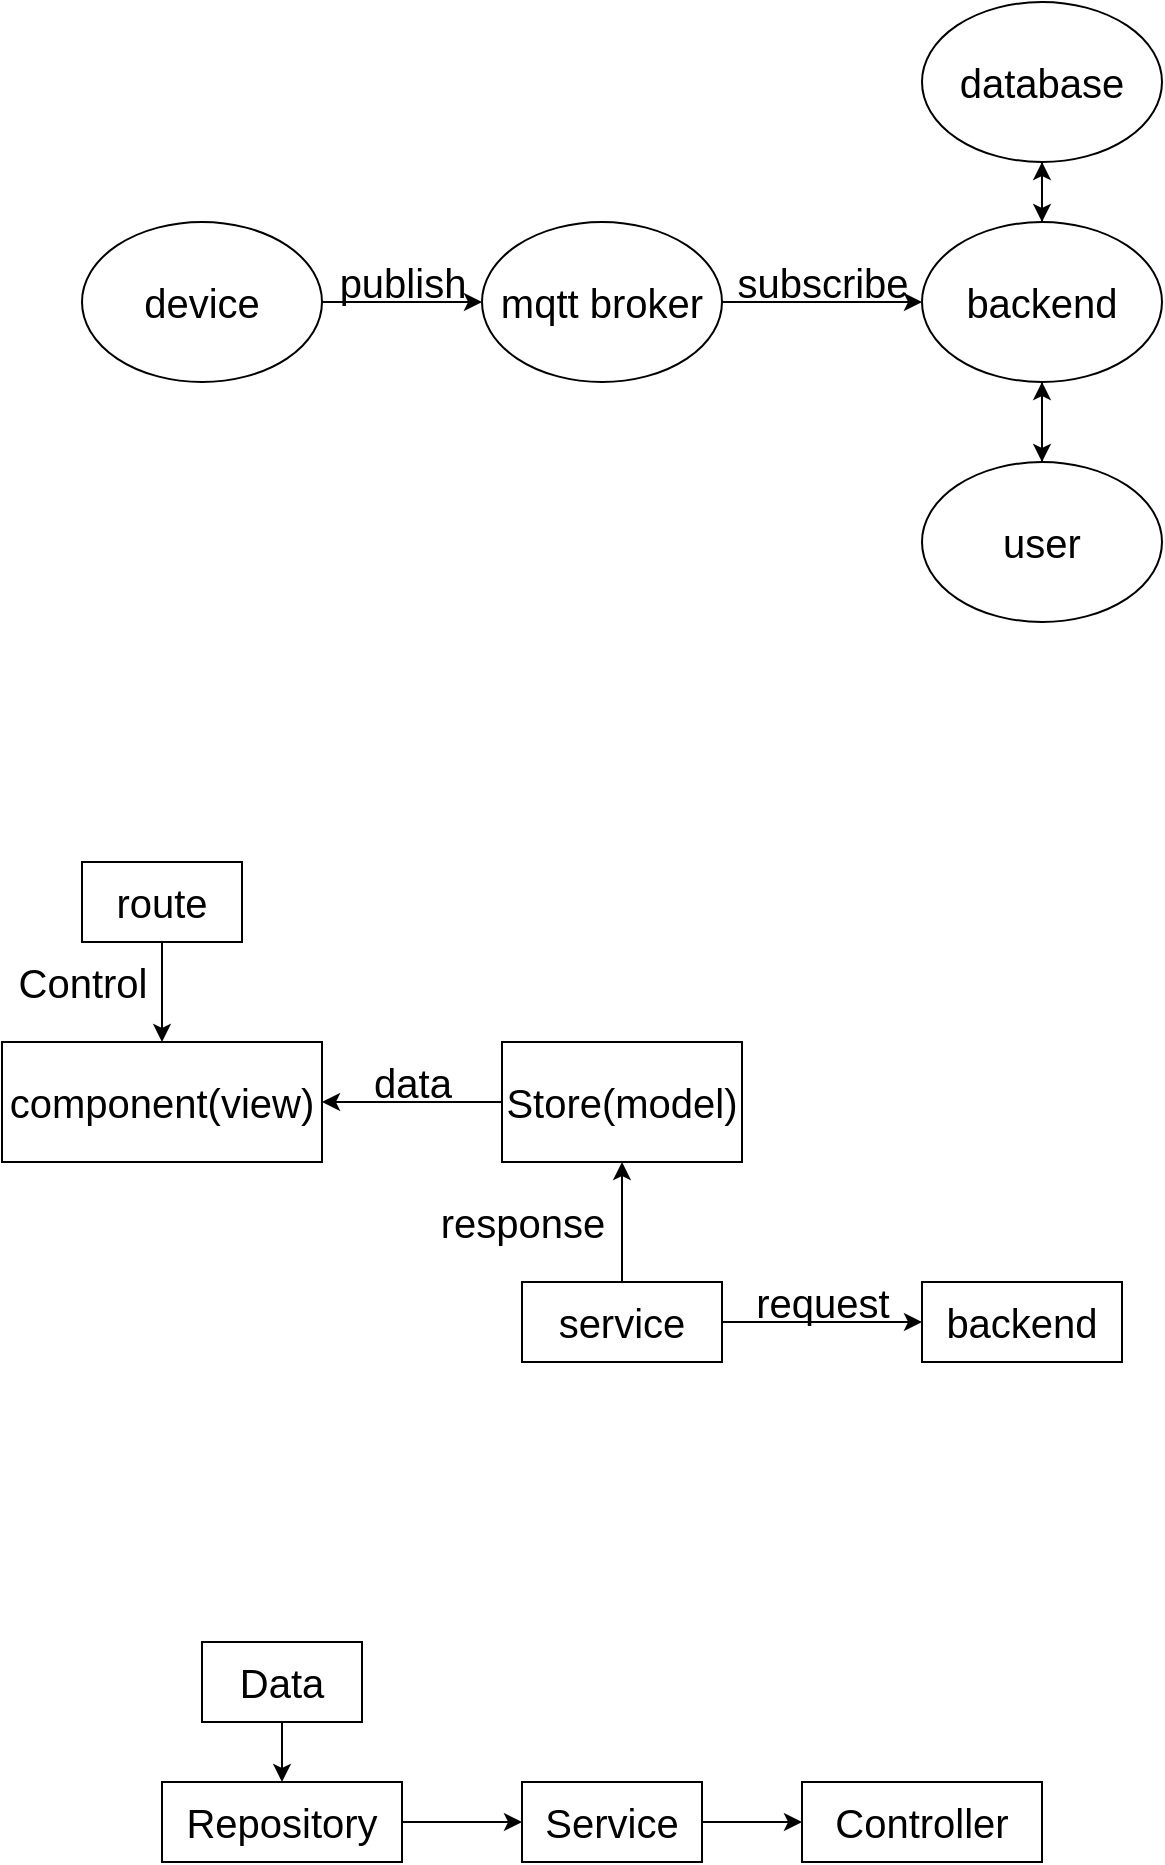 <mxfile version="14.8.2" type="github">
  <diagram id="K4VIIJeytSxVqLhFAxv3" name="Page-1">
    <mxGraphModel dx="976" dy="619" grid="1" gridSize="10" guides="1" tooltips="1" connect="1" arrows="1" fold="1" page="1" pageScale="1" pageWidth="1169" pageHeight="1654" math="0" shadow="0">
      <root>
        <mxCell id="0" />
        <mxCell id="1" parent="0" />
        <mxCell id="c6wT9ejOph4X5jdDkDQS-6" style="edgeStyle=orthogonalEdgeStyle;rounded=0;orthogonalLoop=1;jettySize=auto;html=1;entryX=0;entryY=0.5;entryDx=0;entryDy=0;" edge="1" parent="1" source="c6wT9ejOph4X5jdDkDQS-1" target="c6wT9ejOph4X5jdDkDQS-3">
          <mxGeometry relative="1" as="geometry" />
        </mxCell>
        <mxCell id="c6wT9ejOph4X5jdDkDQS-1" value="&lt;font style=&quot;font-size: 20px&quot;&gt;mqtt broker&lt;/font&gt;" style="ellipse;whiteSpace=wrap;html=1;" vertex="1" parent="1">
          <mxGeometry x="380" y="180" width="120" height="80" as="geometry" />
        </mxCell>
        <mxCell id="c6wT9ejOph4X5jdDkDQS-5" style="edgeStyle=orthogonalEdgeStyle;rounded=0;orthogonalLoop=1;jettySize=auto;html=1;exitX=1;exitY=0.5;exitDx=0;exitDy=0;entryX=0;entryY=0.5;entryDx=0;entryDy=0;" edge="1" parent="1" source="c6wT9ejOph4X5jdDkDQS-2" target="c6wT9ejOph4X5jdDkDQS-1">
          <mxGeometry relative="1" as="geometry" />
        </mxCell>
        <mxCell id="c6wT9ejOph4X5jdDkDQS-2" value="&lt;font style=&quot;font-size: 20px&quot;&gt;device&lt;/font&gt;" style="ellipse;whiteSpace=wrap;html=1;" vertex="1" parent="1">
          <mxGeometry x="180" y="180" width="120" height="80" as="geometry" />
        </mxCell>
        <mxCell id="c6wT9ejOph4X5jdDkDQS-7" value="" style="edgeStyle=orthogonalEdgeStyle;rounded=0;orthogonalLoop=1;jettySize=auto;html=1;" edge="1" parent="1" source="c6wT9ejOph4X5jdDkDQS-3" target="c6wT9ejOph4X5jdDkDQS-4">
          <mxGeometry relative="1" as="geometry" />
        </mxCell>
        <mxCell id="c6wT9ejOph4X5jdDkDQS-15" value="" style="edgeStyle=orthogonalEdgeStyle;rounded=0;orthogonalLoop=1;jettySize=auto;html=1;" edge="1" parent="1" source="c6wT9ejOph4X5jdDkDQS-3" target="c6wT9ejOph4X5jdDkDQS-13">
          <mxGeometry relative="1" as="geometry" />
        </mxCell>
        <mxCell id="c6wT9ejOph4X5jdDkDQS-3" value="&lt;font style=&quot;font-size: 20px&quot;&gt;backend&lt;/font&gt;" style="ellipse;whiteSpace=wrap;html=1;" vertex="1" parent="1">
          <mxGeometry x="600" y="180" width="120" height="80" as="geometry" />
        </mxCell>
        <mxCell id="c6wT9ejOph4X5jdDkDQS-8" value="" style="edgeStyle=orthogonalEdgeStyle;rounded=0;orthogonalLoop=1;jettySize=auto;html=1;" edge="1" parent="1" source="c6wT9ejOph4X5jdDkDQS-4" target="c6wT9ejOph4X5jdDkDQS-3">
          <mxGeometry relative="1" as="geometry" />
        </mxCell>
        <mxCell id="c6wT9ejOph4X5jdDkDQS-4" value="&lt;font style=&quot;font-size: 20px&quot;&gt;user&lt;/font&gt;" style="ellipse;whiteSpace=wrap;html=1;" vertex="1" parent="1">
          <mxGeometry x="600" y="300" width="120" height="80" as="geometry" />
        </mxCell>
        <mxCell id="c6wT9ejOph4X5jdDkDQS-11" value="&lt;font style=&quot;font-size: 20px&quot;&gt;publish&lt;/font&gt;" style="text;html=1;align=center;verticalAlign=middle;resizable=0;points=[];autosize=1;strokeColor=none;" vertex="1" parent="1">
          <mxGeometry x="300" y="200" width="80" height="20" as="geometry" />
        </mxCell>
        <mxCell id="c6wT9ejOph4X5jdDkDQS-12" value="&lt;font style=&quot;font-size: 20px&quot;&gt;subscribe&lt;/font&gt;" style="text;html=1;align=center;verticalAlign=middle;resizable=0;points=[];autosize=1;strokeColor=none;" vertex="1" parent="1">
          <mxGeometry x="500" y="200" width="100" height="20" as="geometry" />
        </mxCell>
        <mxCell id="c6wT9ejOph4X5jdDkDQS-14" value="" style="edgeStyle=orthogonalEdgeStyle;rounded=0;orthogonalLoop=1;jettySize=auto;html=1;" edge="1" parent="1" source="c6wT9ejOph4X5jdDkDQS-13" target="c6wT9ejOph4X5jdDkDQS-3">
          <mxGeometry relative="1" as="geometry" />
        </mxCell>
        <mxCell id="c6wT9ejOph4X5jdDkDQS-13" value="&lt;font style=&quot;font-size: 20px&quot;&gt;database&lt;/font&gt;" style="ellipse;whiteSpace=wrap;html=1;" vertex="1" parent="1">
          <mxGeometry x="600" y="70" width="120" height="80" as="geometry" />
        </mxCell>
        <mxCell id="c6wT9ejOph4X5jdDkDQS-16" value="&lt;span style=&quot;font-size: 20px&quot;&gt;component(view)&lt;/span&gt;" style="rounded=0;whiteSpace=wrap;html=1;" vertex="1" parent="1">
          <mxGeometry x="140" y="590" width="160" height="60" as="geometry" />
        </mxCell>
        <mxCell id="c6wT9ejOph4X5jdDkDQS-20" value="" style="edgeStyle=orthogonalEdgeStyle;rounded=0;orthogonalLoop=1;jettySize=auto;html=1;" edge="1" parent="1" source="c6wT9ejOph4X5jdDkDQS-17" target="c6wT9ejOph4X5jdDkDQS-16">
          <mxGeometry relative="1" as="geometry" />
        </mxCell>
        <mxCell id="c6wT9ejOph4X5jdDkDQS-17" value="&lt;font style=&quot;font-size: 20px&quot;&gt;route&lt;/font&gt;" style="rounded=0;whiteSpace=wrap;html=1;" vertex="1" parent="1">
          <mxGeometry x="180" y="500" width="80" height="40" as="geometry" />
        </mxCell>
        <mxCell id="c6wT9ejOph4X5jdDkDQS-25" style="edgeStyle=orthogonalEdgeStyle;rounded=0;orthogonalLoop=1;jettySize=auto;html=1;" edge="1" parent="1" source="c6wT9ejOph4X5jdDkDQS-18" target="c6wT9ejOph4X5jdDkDQS-16">
          <mxGeometry relative="1" as="geometry" />
        </mxCell>
        <mxCell id="c6wT9ejOph4X5jdDkDQS-18" value="&lt;span style=&quot;font-size: 20px&quot;&gt;Store(model)&lt;/span&gt;" style="rounded=0;whiteSpace=wrap;html=1;" vertex="1" parent="1">
          <mxGeometry x="390" y="590" width="120" height="60" as="geometry" />
        </mxCell>
        <mxCell id="c6wT9ejOph4X5jdDkDQS-27" value="" style="edgeStyle=orthogonalEdgeStyle;rounded=0;orthogonalLoop=1;jettySize=auto;html=1;" edge="1" parent="1" source="c6wT9ejOph4X5jdDkDQS-19" target="c6wT9ejOph4X5jdDkDQS-18">
          <mxGeometry relative="1" as="geometry" />
        </mxCell>
        <mxCell id="c6wT9ejOph4X5jdDkDQS-29" value="" style="edgeStyle=orthogonalEdgeStyle;rounded=0;orthogonalLoop=1;jettySize=auto;html=1;" edge="1" parent="1" source="c6wT9ejOph4X5jdDkDQS-19" target="c6wT9ejOph4X5jdDkDQS-28">
          <mxGeometry relative="1" as="geometry" />
        </mxCell>
        <mxCell id="c6wT9ejOph4X5jdDkDQS-19" value="&lt;font style=&quot;font-size: 20px&quot;&gt;service&lt;/font&gt;" style="rounded=0;whiteSpace=wrap;html=1;" vertex="1" parent="1">
          <mxGeometry x="400" y="710" width="100" height="40" as="geometry" />
        </mxCell>
        <mxCell id="c6wT9ejOph4X5jdDkDQS-21" value="&lt;font style=&quot;font-size: 20px&quot;&gt;Control&lt;/font&gt;" style="text;html=1;align=center;verticalAlign=middle;resizable=0;points=[];autosize=1;strokeColor=none;" vertex="1" parent="1">
          <mxGeometry x="140" y="550" width="80" height="20" as="geometry" />
        </mxCell>
        <mxCell id="c6wT9ejOph4X5jdDkDQS-22" value="&lt;font style=&quot;font-size: 20px&quot;&gt;data&lt;/font&gt;" style="text;html=1;align=center;verticalAlign=middle;resizable=0;points=[];autosize=1;strokeColor=none;" vertex="1" parent="1">
          <mxGeometry x="320" y="600" width="50" height="20" as="geometry" />
        </mxCell>
        <mxCell id="c6wT9ejOph4X5jdDkDQS-26" value="&lt;font style=&quot;font-size: 20px&quot;&gt;response&lt;/font&gt;" style="text;html=1;align=center;verticalAlign=middle;resizable=0;points=[];autosize=1;strokeColor=none;" vertex="1" parent="1">
          <mxGeometry x="350" y="670" width="100" height="20" as="geometry" />
        </mxCell>
        <mxCell id="c6wT9ejOph4X5jdDkDQS-28" value="&lt;font style=&quot;font-size: 20px&quot;&gt;backend&lt;/font&gt;" style="rounded=0;whiteSpace=wrap;html=1;" vertex="1" parent="1">
          <mxGeometry x="600" y="710" width="100" height="40" as="geometry" />
        </mxCell>
        <mxCell id="c6wT9ejOph4X5jdDkDQS-30" value="&lt;font style=&quot;font-size: 20px&quot;&gt;request&lt;/font&gt;" style="text;html=1;align=center;verticalAlign=middle;resizable=0;points=[];autosize=1;strokeColor=none;" vertex="1" parent="1">
          <mxGeometry x="510" y="710" width="80" height="20" as="geometry" />
        </mxCell>
        <mxCell id="c6wT9ejOph4X5jdDkDQS-31" value="&lt;font style=&quot;font-size: 20px&quot;&gt;Controller&lt;/font&gt;" style="rounded=0;whiteSpace=wrap;html=1;" vertex="1" parent="1">
          <mxGeometry x="540" y="960" width="120" height="40" as="geometry" />
        </mxCell>
        <mxCell id="c6wT9ejOph4X5jdDkDQS-36" value="" style="edgeStyle=orthogonalEdgeStyle;rounded=0;orthogonalLoop=1;jettySize=auto;html=1;" edge="1" parent="1" source="c6wT9ejOph4X5jdDkDQS-32" target="c6wT9ejOph4X5jdDkDQS-33">
          <mxGeometry relative="1" as="geometry" />
        </mxCell>
        <mxCell id="c6wT9ejOph4X5jdDkDQS-32" value="&lt;font style=&quot;font-size: 20px&quot;&gt;Data&lt;/font&gt;" style="rounded=0;whiteSpace=wrap;html=1;" vertex="1" parent="1">
          <mxGeometry x="240" y="890" width="80" height="40" as="geometry" />
        </mxCell>
        <mxCell id="c6wT9ejOph4X5jdDkDQS-37" value="" style="edgeStyle=orthogonalEdgeStyle;rounded=0;orthogonalLoop=1;jettySize=auto;html=1;" edge="1" parent="1" source="c6wT9ejOph4X5jdDkDQS-33" target="c6wT9ejOph4X5jdDkDQS-34">
          <mxGeometry relative="1" as="geometry" />
        </mxCell>
        <mxCell id="c6wT9ejOph4X5jdDkDQS-33" value="&lt;font style=&quot;font-size: 20px&quot;&gt;Repository&lt;/font&gt;" style="rounded=0;whiteSpace=wrap;html=1;" vertex="1" parent="1">
          <mxGeometry x="220" y="960" width="120" height="40" as="geometry" />
        </mxCell>
        <mxCell id="c6wT9ejOph4X5jdDkDQS-38" value="" style="edgeStyle=orthogonalEdgeStyle;rounded=0;orthogonalLoop=1;jettySize=auto;html=1;" edge="1" parent="1" source="c6wT9ejOph4X5jdDkDQS-34" target="c6wT9ejOph4X5jdDkDQS-31">
          <mxGeometry relative="1" as="geometry" />
        </mxCell>
        <mxCell id="c6wT9ejOph4X5jdDkDQS-34" value="&lt;font style=&quot;font-size: 20px&quot;&gt;Service&lt;/font&gt;" style="rounded=0;whiteSpace=wrap;html=1;" vertex="1" parent="1">
          <mxGeometry x="400" y="960" width="90" height="40" as="geometry" />
        </mxCell>
      </root>
    </mxGraphModel>
  </diagram>
</mxfile>
